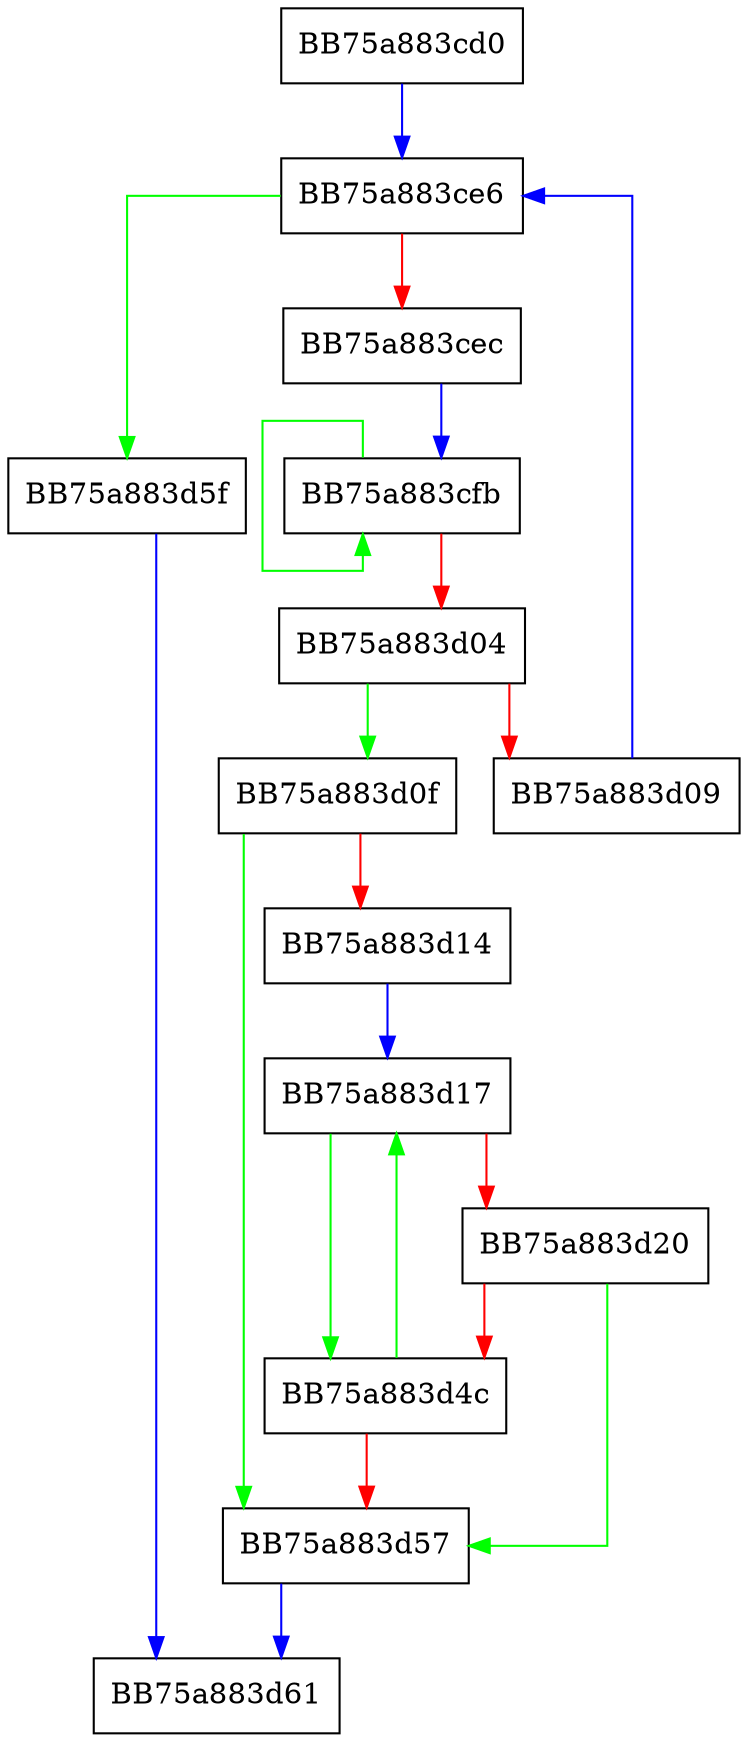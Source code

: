 digraph IsNameModifier {
  node [shape="box"];
  graph [splines=ortho];
  BB75a883cd0 -> BB75a883ce6 [color="blue"];
  BB75a883ce6 -> BB75a883d5f [color="green"];
  BB75a883ce6 -> BB75a883cec [color="red"];
  BB75a883cec -> BB75a883cfb [color="blue"];
  BB75a883cfb -> BB75a883cfb [color="green"];
  BB75a883cfb -> BB75a883d04 [color="red"];
  BB75a883d04 -> BB75a883d0f [color="green"];
  BB75a883d04 -> BB75a883d09 [color="red"];
  BB75a883d09 -> BB75a883ce6 [color="blue"];
  BB75a883d0f -> BB75a883d57 [color="green"];
  BB75a883d0f -> BB75a883d14 [color="red"];
  BB75a883d14 -> BB75a883d17 [color="blue"];
  BB75a883d17 -> BB75a883d4c [color="green"];
  BB75a883d17 -> BB75a883d20 [color="red"];
  BB75a883d20 -> BB75a883d57 [color="green"];
  BB75a883d20 -> BB75a883d4c [color="red"];
  BB75a883d4c -> BB75a883d17 [color="green"];
  BB75a883d4c -> BB75a883d57 [color="red"];
  BB75a883d57 -> BB75a883d61 [color="blue"];
  BB75a883d5f -> BB75a883d61 [color="blue"];
}